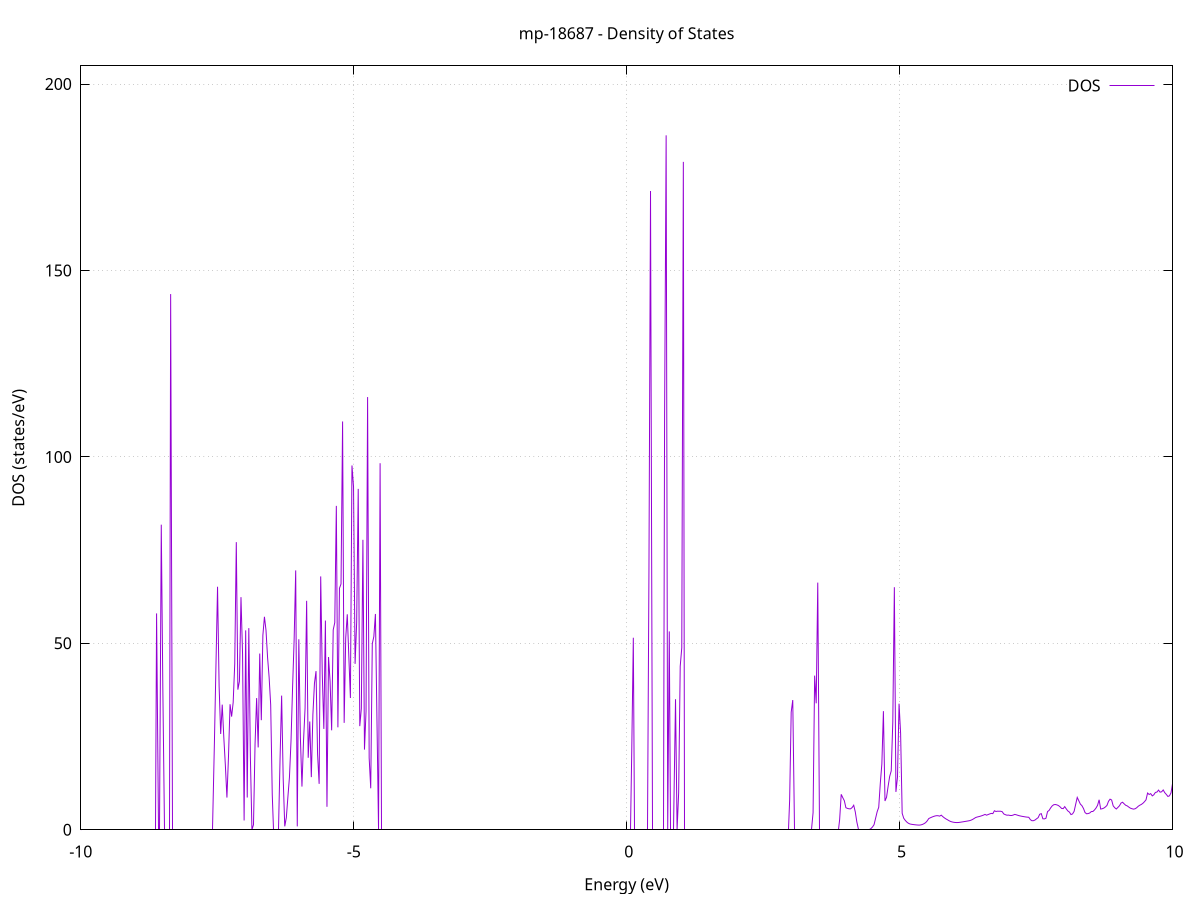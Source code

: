 set title 'mp-18687 - Density of States'
set xlabel 'Energy (eV)'
set ylabel 'DOS (states/eV)'
set grid
set xrange [-10:10]
set yrange [0:204.880]
set xzeroaxis lt -1
set terminal png size 800,600
set output 'mp-18687_dos_gnuplot.png'
plot '-' using 1:2 with lines title 'DOS'
-37.533400 0.000000
-37.504800 0.000000
-37.476200 0.000000
-37.447500 0.000000
-37.418900 0.000000
-37.390200 0.000000
-37.361600 0.000000
-37.333000 0.000000
-37.304300 0.000000
-37.275700 0.000000
-37.247100 0.000000
-37.218400 0.000000
-37.189800 0.000000
-37.161200 0.000000
-37.132500 0.000000
-37.103900 0.000000
-37.075300 0.000000
-37.046600 0.000000
-37.018000 0.000000
-36.989300 0.000000
-36.960700 0.000000
-36.932100 0.000000
-36.903400 0.000000
-36.874800 0.000000
-36.846200 0.000000
-36.817500 0.000000
-36.788900 0.000000
-36.760300 0.000000
-36.731600 0.000000
-36.703000 0.000000
-36.674400 0.000000
-36.645700 0.000000
-36.617100 0.000000
-36.588500 0.000000
-36.559800 0.000000
-36.531200 0.000000
-36.502500 0.000000
-36.473900 0.000000
-36.445300 0.000000
-36.416600 0.000000
-36.388000 0.000000
-36.359400 0.000000
-36.330700 0.000000
-36.302100 0.000000
-36.273500 0.000000
-36.244800 0.000000
-36.216200 0.000000
-36.187600 0.000000
-36.158900 0.000000
-36.130300 0.000000
-36.101600 0.000000
-36.073000 0.000000
-36.044400 0.000000
-36.015700 0.000000
-35.987100 0.000000
-35.958500 0.000000
-35.929800 0.000000
-35.901200 0.000000
-35.872600 0.000000
-35.843900 0.000000
-35.815300 0.000000
-35.786700 0.000000
-35.758000 0.000000
-35.729400 0.000000
-35.700700 0.000000
-35.672100 0.000000
-35.643500 0.000000
-35.614800 0.000000
-35.586200 0.000000
-35.557600 0.000000
-35.528900 0.000000
-35.500300 0.000000
-35.471700 0.000000
-35.443000 0.000000
-35.414400 0.000000
-35.385800 0.000000
-35.357100 0.000000
-35.328500 0.000000
-35.299800 0.000000
-35.271200 0.000000
-35.242600 0.000000
-35.213900 0.000000
-35.185300 0.000000
-35.156700 0.000000
-35.128000 0.000000
-35.099400 0.000000
-35.070800 0.000000
-35.042100 0.000000
-35.013500 0.000000
-34.984900 0.000000
-34.956200 0.000000
-34.927600 0.000000
-34.899000 0.000000
-34.870300 0.000000
-34.841700 0.000000
-34.813000 0.000000
-34.784400 0.000000
-34.755800 0.000000
-34.727100 0.000000
-34.698500 0.000000
-34.669900 0.000000
-34.641200 0.000000
-34.612600 0.000000
-34.584000 0.000000
-34.555300 0.000000
-34.526700 0.000000
-34.498100 0.000000
-34.469400 0.000000
-34.440800 0.000000
-34.412100 0.000000
-34.383500 0.000000
-34.354900 0.000000
-34.326200 0.000000
-34.297600 0.000000
-34.269000 0.000000
-34.240300 0.000000
-34.211700 0.000000
-34.183100 0.000000
-34.154400 0.000000
-34.125800 0.000000
-34.097200 0.000000
-34.068500 0.000000
-34.039900 0.000000
-34.011200 0.000000
-33.982600 0.000000
-33.954000 0.000000
-33.925300 0.000000
-33.896700 0.000000
-33.868100 0.000000
-33.839400 0.000000
-33.810800 0.000000
-33.782200 0.000000
-33.753500 0.000000
-33.724900 0.000000
-33.696300 0.000000
-33.667600 0.000000
-33.639000 0.000000
-33.610400 0.000000
-33.581700 0.000000
-33.553100 0.000000
-33.524400 0.000000
-33.495800 0.000000
-33.467200 0.000000
-33.438500 0.000000
-33.409900 0.000000
-33.381300 0.000000
-33.352600 0.000000
-33.324000 0.000000
-33.295400 0.000000
-33.266700 0.000000
-33.238100 0.000000
-33.209500 0.000000
-33.180800 0.000000
-33.152200 0.000000
-33.123500 0.000000
-33.094900 0.000000
-33.066300 0.000000
-33.037600 0.000000
-33.009000 0.000000
-32.980400 0.000000
-32.951700 0.000000
-32.923100 0.000000
-32.894500 0.000000
-32.865800 0.000000
-32.837200 0.000000
-32.808600 0.000000
-32.779900 0.000000
-32.751300 0.000000
-32.722600 0.000000
-32.694000 0.000000
-32.665400 0.000000
-32.636700 0.000000
-32.608100 0.000000
-32.579500 0.000000
-32.550800 0.000000
-32.522200 0.000000
-32.493600 0.000000
-32.464900 0.000000
-32.436300 0.000000
-32.407700 0.000000
-32.379000 0.000000
-32.350400 0.000000
-32.321800 0.000000
-32.293100 0.000000
-32.264500 0.000000
-32.235800 0.000000
-32.207200 0.000000
-32.178600 0.000000
-32.149900 0.000000
-32.121300 0.000000
-32.092700 0.000000
-32.064000 0.000000
-32.035400 0.000000
-32.006800 0.000000
-31.978100 0.000000
-31.949500 0.000000
-31.920900 0.000000
-31.892200 0.000000
-31.863600 0.000000
-31.834900 0.000000
-31.806300 0.000000
-31.777700 0.000000
-31.749000 0.000000
-31.720400 0.000000
-31.691800 0.000000
-31.663100 0.000000
-31.634500 0.000000
-31.605900 0.000000
-31.577200 0.000000
-31.548600 0.000000
-31.520000 0.000000
-31.491300 0.000000
-31.462700 0.000000
-31.434000 0.000000
-31.405400 0.000000
-31.376800 0.000000
-31.348100 0.000000
-31.319500 0.000000
-31.290900 0.000000
-31.262200 0.000000
-31.233600 0.000000
-31.205000 0.000000
-31.176300 0.000000
-31.147700 0.000000
-31.119100 0.000000
-31.090400 0.000000
-31.061800 0.000000
-31.033200 0.000000
-31.004500 0.000000
-30.975900 0.000000
-30.947200 0.000000
-30.918600 0.000000
-30.890000 0.000000
-30.861300 0.000000
-30.832700 0.000000
-30.804100 0.000000
-30.775400 0.000000
-30.746800 0.000000
-30.718200 0.000000
-30.689500 0.000000
-30.660900 0.000000
-30.632300 0.000000
-30.603600 0.000000
-30.575000 0.000000
-30.546300 0.000000
-30.517700 0.000000
-30.489100 0.000000
-30.460400 0.000000
-30.431800 0.000000
-30.403200 0.000000
-30.374500 0.000000
-30.345900 0.000000
-30.317300 0.000000
-30.288600 0.000000
-30.260000 0.000000
-30.231400 0.000000
-30.202700 0.000000
-30.174100 0.000000
-30.145400 0.000000
-30.116800 0.000000
-30.088200 0.000000
-30.059500 0.000000
-30.030900 0.000000
-30.002300 0.000000
-29.973600 0.000000
-29.945000 0.000000
-29.916400 0.000000
-29.887700 0.000000
-29.859100 0.000000
-29.830500 0.000000
-29.801800 0.000000
-29.773200 0.000000
-29.744500 0.000000
-29.715900 0.000000
-29.687300 0.000000
-29.658600 0.000000
-29.630000 0.000000
-29.601400 0.000000
-29.572700 0.000000
-29.544100 0.000000
-29.515500 0.000000
-29.486800 0.000000
-29.458200 0.000000
-29.429600 0.000000
-29.400900 0.000000
-29.372300 0.000000
-29.343700 0.000000
-29.315000 0.000000
-29.286400 0.000000
-29.257700 0.000000
-29.229100 0.000000
-29.200500 0.000000
-29.171800 0.000000
-29.143200 0.000000
-29.114600 0.000000
-29.085900 0.000000
-29.057300 0.000000
-29.028700 0.000000
-29.000000 0.000000
-28.971400 0.000000
-28.942800 0.000000
-28.914100 0.000000
-28.885500 0.000000
-28.856800 0.000000
-28.828200 0.000000
-28.799600 0.000000
-28.770900 0.000000
-28.742300 0.000000
-28.713700 0.000000
-28.685000 0.000000
-28.656400 0.000000
-28.627800 0.000000
-28.599100 0.000000
-28.570500 0.000000
-28.541900 0.000000
-28.513200 0.000000
-28.484600 0.000000
-28.455900 0.000000
-28.427300 0.000000
-28.398700 0.000000
-28.370000 0.000000
-28.341400 0.000000
-28.312800 0.000000
-28.284100 0.000000
-28.255500 0.000000
-28.226900 0.000000
-28.198200 0.000000
-28.169600 0.000000
-28.141000 0.000000
-28.112300 0.000000
-28.083700 0.000000
-28.055100 0.000000
-28.026400 0.000000
-27.997800 0.000000
-27.969100 0.000000
-27.940500 0.000000
-27.911900 0.000000
-27.883200 0.000000
-27.854600 0.000000
-27.826000 0.000000
-27.797300 0.000000
-27.768700 0.000000
-27.740100 0.000000
-27.711400 0.000000
-27.682800 0.000000
-27.654200 0.000000
-27.625500 0.000000
-27.596900 0.000000
-27.568200 0.000000
-27.539600 0.000000
-27.511000 0.000000
-27.482300 0.000000
-27.453700 0.000000
-27.425100 0.000000
-27.396400 0.000000
-27.367800 0.000000
-27.339200 0.000000
-27.310500 0.000000
-27.281900 0.000000
-27.253300 0.000000
-27.224600 0.000000
-27.196000 0.000000
-27.167300 0.000000
-27.138700 0.000000
-27.110100 0.000000
-27.081400 0.000000
-27.052800 0.000000
-27.024200 0.000000
-26.995500 0.000000
-26.966900 0.000000
-26.938300 0.000000
-26.909600 0.000000
-26.881000 0.000000
-26.852400 0.000000
-26.823700 0.000000
-26.795100 0.000000
-26.766500 0.000000
-26.737800 0.000000
-26.709200 0.000000
-26.680500 0.000000
-26.651900 0.000000
-26.623300 0.000000
-26.594600 0.000000
-26.566000 0.000000
-26.537400 0.000000
-26.508700 0.000000
-26.480100 0.000000
-26.451500 0.000000
-26.422800 0.000000
-26.394200 0.000000
-26.365600 0.000000
-26.336900 0.000000
-26.308300 0.000000
-26.279600 0.000000
-26.251000 0.000000
-26.222400 0.000000
-26.193700 0.000000
-26.165100 0.000000
-26.136500 0.000000
-26.107800 0.000000
-26.079200 0.000000
-26.050600 0.000000
-26.021900 0.000000
-25.993300 0.000000
-25.964700 0.000000
-25.936000 0.000000
-25.907400 0.000000
-25.878700 0.000000
-25.850100 0.000000
-25.821500 0.000000
-25.792800 0.000000
-25.764200 0.000000
-25.735600 0.000000
-25.706900 0.000000
-25.678300 0.000000
-25.649700 0.000000
-25.621000 0.000000
-25.592400 0.000000
-25.563800 0.000000
-25.535100 0.000000
-25.506500 0.000000
-25.477900 0.000000
-25.449200 0.000000
-25.420600 0.000000
-25.391900 0.000000
-25.363300 0.000000
-25.334700 0.000000
-25.306000 0.000000
-25.277400 0.000000
-25.248800 0.000000
-25.220100 0.000000
-25.191500 0.000000
-25.162900 0.000000
-25.134200 0.000000
-25.105600 0.000000
-25.077000 0.000000
-25.048300 0.000000
-25.019700 0.000000
-24.991000 0.000000
-24.962400 82.131800
-24.933800 0.000000
-24.905100 34.518200
-24.876500 0.000000
-24.847900 0.000000
-24.819200 0.000000
-24.790600 0.000000
-24.762000 0.000000
-24.733300 0.000000
-24.704700 0.000000
-24.676100 0.000000
-24.647400 0.000000
-24.618800 0.000000
-24.590100 0.000000
-24.561500 0.000000
-24.532900 0.000000
-24.504200 0.000000
-24.475600 0.000000
-24.447000 22.399300
-24.418300 88.417700
-24.389700 63.666600
-24.361100 122.376600
-24.332400 27.985400
-24.303800 53.295700
-24.275200 104.224900
-24.246500 28.168000
-24.217900 0.000000
-24.189200 0.000000
-24.160600 56.988400
-24.132000 279.050800
-24.103300 105.211500
-24.074700 0.000000
-24.046100 0.000000
-24.017400 0.000000
-23.988800 0.000000
-23.960200 0.000000
-23.931500 0.000000
-23.902900 0.000000
-23.874300 0.000000
-23.845600 0.000000
-23.817000 0.000000
-23.788400 0.000000
-23.759700 0.000000
-23.731100 0.000000
-23.702400 0.000000
-23.673800 0.000000
-23.645200 0.000000
-23.616500 0.000000
-23.587900 0.000000
-23.559300 0.000000
-23.530600 18.058000
-23.502000 25.614900
-23.473400 38.226700
-23.444700 29.650400
-23.416100 74.027800
-23.387500 40.524900
-23.358800 0.000000
-23.330200 0.000000
-23.301500 0.000000
-23.272900 0.000000
-23.244300 0.000000
-23.215600 0.000000
-23.187000 0.000000
-23.158400 0.000000
-23.129700 0.000000
-23.101100 0.000000
-23.072500 0.000000
-23.043800 0.000000
-23.015200 0.000000
-22.986600 0.000000
-22.957900 0.000000
-22.929300 0.000000
-22.900600 0.000000
-22.872000 0.000000
-22.843400 0.000000
-22.814700 0.000000
-22.786100 0.000000
-22.757500 0.000000
-22.728800 0.000000
-22.700200 0.000000
-22.671600 0.000000
-22.642900 0.000000
-22.614300 0.000000
-22.585700 0.000000
-22.557000 0.000000
-22.528400 0.000000
-22.499800 0.000000
-22.471100 0.000000
-22.442500 0.000000
-22.413800 0.000000
-22.385200 0.000000
-22.356600 0.000000
-22.327900 0.000000
-22.299300 0.000000
-22.270700 0.000000
-22.242000 0.000000
-22.213400 0.000000
-22.184800 0.000000
-22.156100 0.000000
-22.127500 0.000000
-22.098900 0.000000
-22.070200 0.000000
-22.041600 0.000000
-22.012900 0.000000
-21.984300 0.000000
-21.955700 0.000000
-21.927000 0.000000
-21.898400 0.000000
-21.869800 0.000000
-21.841100 0.000000
-21.812500 0.000000
-21.783900 0.000000
-21.755200 0.000000
-21.726600 0.000000
-21.698000 0.000000
-21.669300 0.000000
-21.640700 0.000000
-21.612000 0.000000
-21.583400 0.000000
-21.554800 0.000000
-21.526100 0.000000
-21.497500 0.000000
-21.468900 0.000000
-21.440200 0.000000
-21.411600 0.000000
-21.383000 0.000000
-21.354300 0.000000
-21.325700 0.000000
-21.297100 0.000000
-21.268400 0.000000
-21.239800 0.000000
-21.211200 0.000000
-21.182500 0.000000
-21.153900 0.000000
-21.125200 0.000000
-21.096600 0.000000
-21.068000 0.000000
-21.039300 0.000000
-21.010700 0.000000
-20.982100 0.000000
-20.953400 0.000000
-20.924800 0.000000
-20.896200 0.000000
-20.867500 0.000000
-20.838900 0.000000
-20.810300 0.000000
-20.781600 0.000000
-20.753000 0.000000
-20.724300 0.000000
-20.695700 0.000000
-20.667100 0.000000
-20.638400 0.000000
-20.609800 0.000000
-20.581200 0.000000
-20.552500 0.000000
-20.523900 0.000000
-20.495300 0.000000
-20.466600 0.000000
-20.438000 0.000000
-20.409400 0.000000
-20.380700 0.000000
-20.352100 0.000000
-20.323400 0.000000
-20.294800 0.000000
-20.266200 0.000000
-20.237500 0.000000
-20.208900 0.000000
-20.180300 0.000000
-20.151600 0.000000
-20.123000 0.000000
-20.094400 0.000000
-20.065700 0.000000
-20.037100 0.000000
-20.008500 0.000000
-19.979800 0.000000
-19.951200 0.000000
-19.922600 0.000000
-19.893900 0.000000
-19.865300 0.000000
-19.836600 0.000000
-19.808000 0.000000
-19.779400 0.000000
-19.750700 0.000000
-19.722100 0.000000
-19.693500 0.000000
-19.664800 0.000000
-19.636200 0.000000
-19.607600 0.000000
-19.578900 0.000000
-19.550300 0.000000
-19.521700 0.000000
-19.493000 0.000000
-19.464400 0.000000
-19.435700 0.000000
-19.407100 0.000000
-19.378500 0.000000
-19.349800 0.000000
-19.321200 0.000000
-19.292600 0.000000
-19.263900 0.000000
-19.235300 0.000000
-19.206700 0.000000
-19.178000 0.000000
-19.149400 0.000000
-19.120800 0.000000
-19.092100 0.000000
-19.063500 0.000000
-19.034800 0.000000
-19.006200 0.000000
-18.977600 0.000000
-18.948900 0.000000
-18.920300 0.000000
-18.891700 0.000000
-18.863000 0.000000
-18.834400 0.000000
-18.805800 0.000000
-18.777100 0.000000
-18.748500 0.000000
-18.719900 0.000000
-18.691200 0.000000
-18.662600 0.000000
-18.633900 0.000000
-18.605300 0.000000
-18.576700 0.000000
-18.548000 0.000000
-18.519400 0.000000
-18.490800 0.000000
-18.462100 0.000000
-18.433500 0.000000
-18.404900 0.000000
-18.376200 0.000000
-18.347600 0.000000
-18.319000 0.000000
-18.290300 0.000000
-18.261700 0.000000
-18.233100 0.000000
-18.204400 0.000000
-18.175800 0.000000
-18.147100 0.000000
-18.118500 0.000000
-18.089900 0.000000
-18.061200 0.000000
-18.032600 0.000000
-18.004000 0.000000
-17.975300 0.000000
-17.946700 0.000000
-17.918100 0.000000
-17.889400 0.000000
-17.860800 0.000000
-17.832200 0.000000
-17.803500 0.000000
-17.774900 0.000000
-17.746200 0.000000
-17.717600 0.000000
-17.689000 0.000000
-17.660300 0.000000
-17.631700 0.000000
-17.603100 0.000000
-17.574400 0.000000
-17.545800 0.000000
-17.517200 0.000000
-17.488500 0.000000
-17.459900 0.000000
-17.431300 0.000000
-17.402600 0.000000
-17.374000 0.000000
-17.345300 0.000000
-17.316700 0.000000
-17.288100 0.000000
-17.259400 0.000000
-17.230800 0.000000
-17.202200 0.000000
-17.173500 0.000000
-17.144900 0.000000
-17.116300 0.000000
-17.087600 0.000000
-17.059000 0.000000
-17.030400 0.000000
-17.001700 0.000000
-16.973100 0.000000
-16.944500 0.000000
-16.915800 0.000000
-16.887200 0.000000
-16.858500 0.000000
-16.829900 0.000000
-16.801300 0.000000
-16.772600 0.000000
-16.744000 0.000000
-16.715400 0.000000
-16.686700 0.000000
-16.658100 0.000000
-16.629500 0.000000
-16.600800 0.000000
-16.572200 0.000000
-16.543600 0.000000
-16.514900 0.000000
-16.486300 0.000000
-16.457600 0.000000
-16.429000 0.000000
-16.400400 0.000000
-16.371700 0.000000
-16.343100 0.000000
-16.314500 0.000000
-16.285800 0.000000
-16.257200 0.000000
-16.228600 0.000000
-16.199900 0.000000
-16.171300 0.000000
-16.142700 0.000000
-16.114000 0.000000
-16.085400 0.000000
-16.056700 0.000000
-16.028100 0.000000
-15.999500 0.000000
-15.970800 0.000000
-15.942200 0.000000
-15.913600 0.000000
-15.884900 0.000000
-15.856300 0.000000
-15.827700 0.000000
-15.799000 0.000000
-15.770400 0.000000
-15.741800 0.000000
-15.713100 0.000000
-15.684500 0.000000
-15.655900 0.000000
-15.627200 0.000000
-15.598600 0.000000
-15.569900 0.000000
-15.541300 0.000000
-15.512700 0.000000
-15.484000 0.000000
-15.455400 0.000000
-15.426800 0.000000
-15.398100 0.000000
-15.369500 0.000000
-15.340900 0.000000
-15.312200 0.000000
-15.283600 0.000000
-15.255000 0.000000
-15.226300 0.000000
-15.197700 0.000000
-15.169000 0.000000
-15.140400 0.000000
-15.111800 0.000000
-15.083100 0.000000
-15.054500 0.000000
-15.025900 0.000000
-14.997200 0.000000
-14.968600 0.000000
-14.940000 0.000000
-14.911300 0.000000
-14.882700 0.000000
-14.854100 0.000000
-14.825400 0.000000
-14.796800 0.000000
-14.768100 0.000000
-14.739500 0.000000
-14.710900 0.000000
-14.682200 0.000000
-14.653600 0.000000
-14.625000 0.000000
-14.596300 0.000000
-14.567700 0.000000
-14.539100 0.000000
-14.510400 0.000000
-14.481800 0.000000
-14.453200 0.000000
-14.424500 0.000000
-14.395900 0.000000
-14.367200 0.000000
-14.338600 0.000000
-14.310000 0.000000
-14.281300 0.000000
-14.252700 0.000000
-14.224100 0.000000
-14.195400 0.000000
-14.166800 0.000000
-14.138200 0.000000
-14.109500 0.000000
-14.080900 0.000000
-14.052300 0.000000
-14.023600 0.000000
-13.995000 0.000000
-13.966400 0.000000
-13.937700 0.000000
-13.909100 0.000000
-13.880400 0.000000
-13.851800 0.000000
-13.823200 0.000000
-13.794500 0.000000
-13.765900 0.000000
-13.737300 0.000000
-13.708600 0.000000
-13.680000 0.000000
-13.651400 0.000000
-13.622700 0.000000
-13.594100 0.000000
-13.565500 0.000000
-13.536800 0.000000
-13.508200 0.000000
-13.479500 0.000000
-13.450900 0.000000
-13.422300 0.000000
-13.393600 0.000000
-13.365000 0.000000
-13.336400 0.000000
-13.307700 0.000000
-13.279100 0.000000
-13.250500 0.000000
-13.221800 0.000000
-13.193200 0.000000
-13.164600 0.000000
-13.135900 0.000000
-13.107300 0.000000
-13.078600 0.000000
-13.050000 0.000000
-13.021400 0.000000
-12.992700 0.000000
-12.964100 0.000000
-12.935500 0.000000
-12.906800 0.000000
-12.878200 0.000000
-12.849600 0.000000
-12.820900 0.000000
-12.792300 0.000000
-12.763700 0.000000
-12.735000 0.000000
-12.706400 0.000000
-12.677800 0.000000
-12.649100 0.000000
-12.620500 0.000000
-12.591800 0.000000
-12.563200 0.000000
-12.534600 0.000000
-12.505900 0.000000
-12.477300 0.000000
-12.448700 0.000000
-12.420000 0.000000
-12.391400 0.000000
-12.362800 0.000000
-12.334100 0.000000
-12.305500 0.000000
-12.276900 0.000000
-12.248200 0.000000
-12.219600 0.000000
-12.190900 0.000000
-12.162300 0.000000
-12.133700 0.000000
-12.105000 0.000000
-12.076400 0.000000
-12.047800 0.000000
-12.019100 0.000000
-11.990500 0.000000
-11.961900 0.000000
-11.933200 0.000000
-11.904600 0.000000
-11.876000 0.000000
-11.847300 0.000000
-11.818700 0.000000
-11.790000 0.000000
-11.761400 0.000000
-11.732800 0.000000
-11.704100 0.000000
-11.675500 0.000000
-11.646900 0.000000
-11.618200 0.000000
-11.589600 0.000000
-11.561000 0.000000
-11.532300 0.000000
-11.503700 0.000000
-11.475100 0.000000
-11.446400 0.000000
-11.417800 0.000000
-11.389200 0.000000
-11.360500 0.000000
-11.331900 0.000000
-11.303200 0.000000
-11.274600 0.000000
-11.246000 0.000000
-11.217300 0.000000
-11.188700 0.000000
-11.160100 0.000000
-11.131400 0.000000
-11.102800 0.000000
-11.074200 0.000000
-11.045500 0.000000
-11.016900 0.000000
-10.988300 0.000000
-10.959600 0.000000
-10.931000 0.000000
-10.902300 0.000000
-10.873700 0.000000
-10.845100 0.000000
-10.816400 0.000000
-10.787800 0.000000
-10.759200 0.000000
-10.730500 0.000000
-10.701900 0.000000
-10.673300 0.000000
-10.644600 0.000000
-10.616000 0.000000
-10.587400 0.000000
-10.558700 0.000000
-10.530100 0.000000
-10.501400 0.000000
-10.472800 0.000000
-10.444200 0.000000
-10.415500 0.000000
-10.386900 0.000000
-10.358300 0.000000
-10.329600 0.000000
-10.301000 0.000000
-10.272400 0.000000
-10.243700 0.000000
-10.215100 0.000000
-10.186500 0.000000
-10.157800 0.000000
-10.129200 0.000000
-10.100600 0.000000
-10.071900 0.000000
-10.043300 0.000000
-10.014600 0.000000
-9.986000 0.000000
-9.957400 0.000000
-9.928700 0.000000
-9.900100 0.000000
-9.871500 0.000000
-9.842800 0.000000
-9.814200 0.000000
-9.785600 0.000000
-9.756900 0.000000
-9.728300 0.000000
-9.699700 0.000000
-9.671000 0.000000
-9.642400 0.000000
-9.613700 0.000000
-9.585100 0.000000
-9.556500 0.000000
-9.527800 0.000000
-9.499200 0.000000
-9.470600 0.000000
-9.441900 0.000000
-9.413300 0.000000
-9.384700 0.000000
-9.356000 0.000000
-9.327400 0.000000
-9.298800 0.000000
-9.270100 0.000000
-9.241500 0.000000
-9.212800 0.000000
-9.184200 0.000000
-9.155600 0.000000
-9.126900 0.000000
-9.098300 0.000000
-9.069700 0.000000
-9.041000 0.000000
-9.012400 0.000000
-8.983800 0.000000
-8.955100 0.000000
-8.926500 0.000000
-8.897900 0.000000
-8.869200 0.000000
-8.840600 0.000000
-8.811900 0.000000
-8.783300 0.000000
-8.754700 0.000000
-8.726000 0.000000
-8.697400 0.000000
-8.668800 0.000000
-8.640100 0.000000
-8.611500 58.039900
-8.582900 0.000000
-8.554200 0.000000
-8.525600 81.825600
-8.497000 37.996500
-8.468300 0.000000
-8.439700 0.000000
-8.411100 0.000000
-8.382400 0.000000
-8.353800 143.683300
-8.325100 0.000000
-8.296500 0.000000
-8.267900 0.000000
-8.239200 0.000000
-8.210600 0.000000
-8.182000 0.000000
-8.153300 0.000000
-8.124700 0.000000
-8.096100 0.000000
-8.067400 0.000000
-8.038800 0.000000
-8.010200 0.000000
-7.981500 0.000000
-7.952900 0.000000
-7.924200 0.000000
-7.895600 0.000000
-7.867000 0.000000
-7.838300 0.000000
-7.809700 0.000000
-7.781100 0.000000
-7.752400 0.000000
-7.723800 0.000000
-7.695200 0.000000
-7.666500 0.000000
-7.637900 0.000000
-7.609300 0.000000
-7.580600 0.000000
-7.552000 23.478000
-7.523300 44.388600
-7.494700 65.177400
-7.466100 38.595400
-7.437400 25.696600
-7.408800 33.562300
-7.380200 24.841600
-7.351500 17.301500
-7.322900 8.639300
-7.294300 19.579600
-7.265600 33.671700
-7.237000 30.351900
-7.208400 34.161600
-7.179700 44.515800
-7.151100 77.153000
-7.122500 37.580400
-7.093800 39.815200
-7.065200 62.388300
-7.036500 47.090500
-7.007900 2.502100
-6.979300 53.494800
-6.950600 8.647200
-6.922000 54.079600
-6.893400 19.737900
-6.864700 0.000000
-6.836100 1.346700
-6.807500 23.024500
-6.778800 35.323100
-6.750200 22.088200
-6.721600 47.260600
-6.692900 29.385600
-6.664300 52.159200
-6.635600 57.120600
-6.607000 53.509200
-6.578400 46.267400
-6.549700 40.876800
-6.521100 33.532700
-6.492500 9.458000
-6.463800 0.000000
-6.435200 0.000000
-6.406600 0.000000
-6.377900 0.000000
-6.349300 19.120400
-6.320700 35.989500
-6.292000 13.760100
-6.263400 0.916800
-6.234700 3.251200
-6.206100 8.752400
-6.177500 14.079400
-6.148800 23.812400
-6.120200 38.117500
-6.091600 50.941200
-6.062900 69.565400
-6.034300 0.911600
-6.005700 51.087400
-5.977000 24.682800
-5.948400 11.590300
-5.919800 23.788700
-5.891100 32.620900
-5.862500 61.417200
-5.833900 19.304300
-5.805200 29.039700
-5.776600 14.115500
-5.747900 30.925300
-5.719300 39.290900
-5.690700 42.552800
-5.662000 20.239700
-5.633400 12.317100
-5.604800 67.959700
-5.576100 41.776700
-5.547500 27.053900
-5.518900 56.123100
-5.490200 6.160000
-5.461600 46.328800
-5.433000 39.838400
-5.404300 26.672700
-5.375700 53.603900
-5.347000 55.573300
-5.318400 86.878000
-5.289800 27.484300
-5.261100 64.774100
-5.232500 65.935600
-5.203900 109.512500
-5.175200 28.668500
-5.146600 51.447700
-5.118000 57.786600
-5.089300 46.392600
-5.060700 35.350900
-5.032100 97.708600
-5.003400 91.989100
-4.974800 44.502200
-4.946100 55.600300
-4.917500 91.438500
-4.888900 27.795500
-4.860200 32.496400
-4.831600 77.774700
-4.803000 21.498100
-4.774300 31.770800
-4.745700 116.054600
-4.717100 19.284000
-4.688400 11.127200
-4.659800 49.874300
-4.631200 51.831200
-4.602500 57.876200
-4.573900 29.138400
-4.545300 0.000000
-4.516600 98.306700
-4.488000 0.000000
-4.459300 0.000000
-4.430700 0.000000
-4.402100 0.000000
-4.373400 0.000000
-4.344800 0.000000
-4.316200 0.000000
-4.287500 0.000000
-4.258900 0.000000
-4.230300 0.000000
-4.201600 0.000000
-4.173000 0.000000
-4.144400 0.000000
-4.115700 0.000000
-4.087100 0.000000
-4.058400 0.000000
-4.029800 0.000000
-4.001200 0.000000
-3.972500 0.000000
-3.943900 0.000000
-3.915300 0.000000
-3.886600 0.000000
-3.858000 0.000000
-3.829400 0.000000
-3.800700 0.000000
-3.772100 0.000000
-3.743500 0.000000
-3.714800 0.000000
-3.686200 0.000000
-3.657500 0.000000
-3.628900 0.000000
-3.600300 0.000000
-3.571600 0.000000
-3.543000 0.000000
-3.514400 0.000000
-3.485700 0.000000
-3.457100 0.000000
-3.428500 0.000000
-3.399800 0.000000
-3.371200 0.000000
-3.342600 0.000000
-3.313900 0.000000
-3.285300 0.000000
-3.256600 0.000000
-3.228000 0.000000
-3.199400 0.000000
-3.170700 0.000000
-3.142100 0.000000
-3.113500 0.000000
-3.084800 0.000000
-3.056200 0.000000
-3.027600 0.000000
-2.998900 0.000000
-2.970300 0.000000
-2.941700 0.000000
-2.913000 0.000000
-2.884400 0.000000
-2.855800 0.000000
-2.827100 0.000000
-2.798500 0.000000
-2.769800 0.000000
-2.741200 0.000000
-2.712600 0.000000
-2.683900 0.000000
-2.655300 0.000000
-2.626700 0.000000
-2.598000 0.000000
-2.569400 0.000000
-2.540800 0.000000
-2.512100 0.000000
-2.483500 0.000000
-2.454900 0.000000
-2.426200 0.000000
-2.397600 0.000000
-2.368900 0.000000
-2.340300 0.000000
-2.311700 0.000000
-2.283000 0.000000
-2.254400 0.000000
-2.225800 0.000000
-2.197100 0.000000
-2.168500 0.000000
-2.139900 0.000000
-2.111200 0.000000
-2.082600 0.000000
-2.054000 0.000000
-2.025300 0.000000
-1.996700 0.000000
-1.968000 0.000000
-1.939400 0.000000
-1.910800 0.000000
-1.882100 0.000000
-1.853500 0.000000
-1.824900 0.000000
-1.796200 0.000000
-1.767600 0.000000
-1.739000 0.000000
-1.710300 0.000000
-1.681700 0.000000
-1.653100 0.000000
-1.624400 0.000000
-1.595800 0.000000
-1.567200 0.000000
-1.538500 0.000000
-1.509900 0.000000
-1.481200 0.000000
-1.452600 0.000000
-1.424000 0.000000
-1.395300 0.000000
-1.366700 0.000000
-1.338100 0.000000
-1.309400 0.000000
-1.280800 0.000000
-1.252200 0.000000
-1.223500 0.000000
-1.194900 0.000000
-1.166300 0.000000
-1.137600 0.000000
-1.109000 0.000000
-1.080300 0.000000
-1.051700 0.000000
-1.023100 0.000000
-0.994400 0.000000
-0.965800 0.000000
-0.937200 0.000000
-0.908500 0.000000
-0.879900 0.000000
-0.851300 0.000000
-0.822600 0.000000
-0.794000 0.000000
-0.765400 0.000000
-0.736700 0.000000
-0.708100 0.000000
-0.679400 0.000000
-0.650800 0.000000
-0.622200 0.000000
-0.593500 0.000000
-0.564900 0.000000
-0.536300 0.000000
-0.507600 0.000000
-0.479000 0.000000
-0.450400 0.000000
-0.421700 0.000000
-0.393100 0.000000
-0.364500 0.000000
-0.335800 0.000000
-0.307200 0.000000
-0.278600 0.000000
-0.249900 0.000000
-0.221300 0.000000
-0.192600 0.000000
-0.164000 0.000000
-0.135400 0.000000
-0.106700 0.000000
-0.078100 0.000000
-0.049500 0.000000
-0.020800 0.000000
0.007800 0.000000
0.036400 0.000000
0.065100 0.000000
0.093700 21.229000
0.122300 51.495800
0.151000 0.000000
0.179600 0.000000
0.208300 0.000000
0.236900 0.000000
0.265500 0.000000
0.294200 0.000000
0.322800 0.000000
0.351400 0.000000
0.380100 0.000000
0.408700 69.584900
0.437300 171.315900
0.466000 0.000000
0.494600 0.000000
0.523200 0.000000
0.551900 0.000000
0.580500 0.000000
0.609200 0.000000
0.637800 0.000000
0.666400 0.000000
0.695100 110.732900
0.723700 186.254200
0.752300 0.000000
0.781000 53.199100
0.809600 0.000000
0.838200 0.000000
0.866900 0.000000
0.895500 35.016100
0.924100 0.000000
0.952800 9.925000
0.981400 43.832200
1.010000 48.816800
1.038700 179.125600
1.067300 0.000000
1.096000 0.000000
1.124600 0.000000
1.153200 0.000000
1.181900 0.000000
1.210500 0.000000
1.239100 0.000000
1.267800 0.000000
1.296400 0.000000
1.325000 0.000000
1.353700 0.000000
1.382300 0.000000
1.410900 0.000000
1.439600 0.000000
1.468200 0.000000
1.496900 0.000000
1.525500 0.000000
1.554100 0.000000
1.582800 0.000000
1.611400 0.000000
1.640000 0.000000
1.668700 0.000000
1.697300 0.000000
1.725900 0.000000
1.754600 0.000000
1.783200 0.000000
1.811800 0.000000
1.840500 0.000000
1.869100 0.000000
1.897800 0.000000
1.926400 0.000000
1.955000 0.000000
1.983700 0.000000
2.012300 0.000000
2.040900 0.000000
2.069600 0.000000
2.098200 0.000000
2.126800 0.000000
2.155500 0.000000
2.184100 0.000000
2.212700 0.000000
2.241400 0.000000
2.270000 0.000000
2.298700 0.000000
2.327300 0.000000
2.355900 0.000000
2.384600 0.000000
2.413200 0.000000
2.441800 0.000000
2.470500 0.000000
2.499100 0.000000
2.527700 0.000000
2.556400 0.000000
2.585000 0.000000
2.613600 0.000000
2.642300 0.000000
2.670900 0.000000
2.699500 0.000000
2.728200 0.000000
2.756800 0.000000
2.785500 0.000000
2.814100 0.000000
2.842700 0.000000
2.871400 0.000000
2.900000 0.000000
2.928600 0.000000
2.957300 0.000000
2.985900 7.877700
3.014500 31.562500
3.043200 34.793900
3.071800 0.000000
3.100400 0.000000
3.129100 0.000000
3.157700 0.000000
3.186400 0.000000
3.215000 0.000000
3.243600 0.000000
3.272300 0.000000
3.300900 0.000000
3.329500 0.000000
3.358200 0.000000
3.386800 0.000000
3.415400 4.581600
3.444100 41.353300
3.472700 33.914400
3.501300 66.284600
3.530000 0.000000
3.558600 0.000000
3.587300 0.000000
3.615900 0.000000
3.644500 0.000000
3.673200 0.000000
3.701800 0.000000
3.730400 0.000000
3.759100 0.000000
3.787700 0.000000
3.816300 0.000000
3.845000 0.000000
3.873600 0.000000
3.902200 2.746200
3.930900 9.506700
3.959500 8.611500
3.988100 7.789700
4.016800 5.915900
4.045400 5.733800
4.074100 5.627500
4.102700 5.621800
4.131300 5.963500
4.160000 6.580100
4.188600 4.789500
4.217200 2.092600
4.245900 0.000000
4.274500 0.000000
4.303100 0.000000
4.331800 0.000000
4.360400 0.000000
4.389000 0.000000
4.417700 0.000000
4.446300 0.066000
4.475000 0.313300
4.503600 0.743900
4.532200 1.357900
4.560900 3.097100
4.589500 4.842000
4.618100 6.032900
4.646800 12.413800
4.675400 17.640200
4.704000 31.811200
4.732700 7.719800
4.761300 8.728700
4.789900 11.631100
4.818600 14.301500
4.847200 15.798400
4.875900 28.896900
4.904500 65.054600
4.933100 10.154400
4.961800 14.097600
4.990400 33.824500
5.019000 25.904500
5.047700 4.415400
5.076300 3.086000
5.104900 2.509300
5.133600 2.061200
5.162200 1.741700
5.190800 1.550900
5.219500 1.469100
5.248100 1.406600
5.276700 1.352300
5.305400 1.306300
5.334000 1.268400
5.362700 1.253700
5.391300 1.309200
5.419900 1.438400
5.448600 1.641900
5.477200 1.916400
5.505800 2.378000
5.534500 3.001900
5.563100 3.210100
5.591700 3.397400
5.620400 3.563100
5.649000 3.699800
5.677600 3.778500
5.706300 3.764600
5.734900 3.662800
5.763600 3.918600
5.792200 3.528700
5.820800 3.193700
5.849500 2.913600
5.878100 2.679300
5.906700 2.427800
5.935400 2.222700
5.964000 2.096400
5.992600 2.006200
6.021300 1.952300
6.049900 1.934600
6.078500 1.953100
6.107200 2.007400
6.135800 2.075500
6.164500 2.144800
6.193100 2.215300
6.221700 2.287000
6.250400 2.360000
6.279000 2.434400
6.307600 2.564900
6.336300 2.758500
6.364900 3.015300
6.393500 3.284600
6.422200 3.423100
6.450800 3.523900
6.479400 3.640000
6.508100 3.775300
6.536700 3.929600
6.565300 4.118700
6.594000 3.912500
6.622600 4.086600
6.651300 4.252500
6.679900 4.392600
6.708500 4.329000
6.737200 5.095300
6.765800 4.909700
6.794400 4.984600
6.823100 4.966100
6.851700 4.969600
6.880300 4.846500
6.909000 4.248700
6.937600 4.049100
6.966200 3.909900
6.994900 3.934900
7.023500 3.845900
7.052200 3.822900
7.080800 3.937000
7.109400 4.123600
7.138100 4.020000
7.166700 3.879400
7.195300 3.760900
7.224000 3.664700
7.252600 3.584400
7.281200 3.509000
7.309900 3.437700
7.338500 3.388000
7.367100 3.353200
7.395800 2.723100
7.424400 2.435500
7.453100 2.442000
7.481700 2.619200
7.510300 2.951800
7.539000 3.259200
7.567600 4.163300
7.596200 4.325100
7.624900 2.956500
7.653500 2.913300
7.682100 3.099700
7.710800 4.875800
7.739400 5.196400
7.768000 5.877600
7.796700 6.412500
7.825300 6.722800
7.854000 6.777800
7.882600 6.675300
7.911200 6.490300
7.939900 6.158500
7.968500 5.722000
7.997100 5.674700
8.025800 6.209400
8.054400 5.592200
8.083000 5.050700
8.111700 4.736400
8.140300 4.075700
8.168900 4.250400
8.197600 4.940000
8.226200 6.827800
8.254800 8.673700
8.283500 7.788700
8.312100 6.890700
8.340800 6.461600
8.369400 5.707900
8.398000 4.609500
8.426700 4.288400
8.455300 4.351200
8.483900 4.501300
8.512600 4.886800
8.541200 4.904200
8.569800 5.295300
8.598500 5.824900
8.627100 6.553600
8.655700 8.041800
8.684400 5.555300
8.713000 5.642500
8.741700 5.808700
8.770300 6.117100
8.798900 6.522000
8.827600 7.636100
8.856200 8.210400
8.884800 7.985000
8.913500 6.414900
8.942100 5.908400
8.970700 5.570800
8.999400 5.994000
9.028000 6.428700
9.056600 7.163200
9.085300 7.387400
9.113900 6.963100
9.142600 6.569200
9.171200 6.397800
9.199800 6.081300
9.228500 5.798700
9.257100 5.650100
9.285700 5.536900
9.314400 5.630300
9.343000 5.896900
9.371600 6.299300
9.400300 6.580000
9.428900 6.791600
9.457500 7.100000
9.486200 7.523100
9.514800 8.032800
9.543400 9.852700
9.572100 9.470200
9.600700 9.697400
9.629400 9.089400
9.658000 9.384600
9.686600 10.022400
9.715300 10.114500
9.743900 10.644000
9.772500 10.087200
9.801200 10.188100
9.829800 10.681800
9.858400 9.947600
9.887100 9.478500
9.915700 8.937600
9.944300 9.099900
9.973000 9.904700
10.001600 12.472700
10.030300 11.275800
10.058900 8.718200
10.087500 7.506600
10.116200 6.286900
10.144800 5.811100
10.173400 6.105300
10.202100 6.793500
10.230700 6.818000
10.259300 6.823000
10.288000 7.006600
10.316600 7.249500
10.345200 7.857700
10.373900 9.126800
10.402500 8.460900
10.431200 9.098400
10.459800 9.917200
10.488400 10.107400
10.517100 11.355500
10.545700 9.189500
10.574300 8.970700
10.603000 8.734000
10.631600 8.012200
10.660200 8.029700
10.688900 8.739200
10.717500 10.134600
10.746100 10.659600
10.774800 10.912800
10.803400 9.772400
10.832000 9.809100
10.860700 12.431500
10.889300 10.361300
10.918000 8.749000
10.946600 8.938800
10.975200 9.398300
11.003900 8.334200
11.032500 7.608600
11.061100 8.625100
11.089800 9.945900
11.118400 11.117600
11.147000 12.542100
11.175700 12.168500
11.204300 12.213300
11.232900 11.747300
11.261600 11.641900
11.290200 8.615200
11.318900 9.383900
11.347500 10.532600
11.376100 10.611300
11.404800 10.707000
11.433400 10.681800
11.462000 10.374300
11.490700 9.103400
11.519300 9.635300
11.547900 15.032200
11.576600 12.724400
11.605200 9.771700
11.633800 8.356700
11.662500 7.600100
11.691100 9.313300
11.719800 10.705800
11.748400 11.005100
11.777000 11.495400
11.805700 12.495100
11.834300 14.029300
11.862900 12.741300
11.891600 15.662000
11.920200 10.402600
11.948800 8.562900
11.977500 8.343600
12.006100 8.508700
12.034700 10.590500
12.063400 10.795200
12.092000 10.267900
12.120600 9.248900
12.149300 8.949200
12.177900 9.029000
12.206600 9.369600
12.235200 9.484600
12.263800 11.368500
12.292500 11.151900
12.321100 10.452500
12.349700 10.173300
12.378400 9.938400
12.407000 9.892200
12.435600 8.799000
12.464300 8.491200
12.492900 9.123800
12.521500 8.498300
12.550200 8.625600
12.578800 9.421100
12.607500 10.089900
12.636100 9.444800
12.664700 8.236800
12.693400 9.450800
12.722000 12.924600
12.750600 12.360700
12.779300 11.807300
12.807900 12.086100
12.836500 12.211800
12.865200 10.692600
12.893800 10.320700
12.922400 9.907100
12.951100 9.927200
12.979700 10.730500
13.008400 10.374500
13.037000 9.594000
13.065600 9.521400
13.094300 9.545800
13.122900 9.465100
13.151500 9.357000
13.180200 10.040200
13.208800 10.625100
13.237400 10.533400
13.266100 13.241400
13.294700 12.775800
13.323300 16.200400
13.352000 15.394500
13.380600 17.658000
13.409300 14.832700
13.437900 12.711500
13.466500 12.802900
13.495200 11.957700
13.523800 11.772000
13.552400 12.779300
13.581100 12.851600
13.609700 14.758000
13.638300 13.706700
13.667000 11.482100
13.695600 11.277600
13.724200 11.985600
13.752900 12.757300
13.781500 11.671000
13.810100 11.176300
13.838800 12.316800
13.867400 11.195400
13.896100 10.897100
13.924700 11.927500
13.953300 12.893400
13.982000 12.449700
14.010600 12.293600
14.039200 12.274700
14.067900 13.137200
14.096500 13.215700
14.125100 12.931400
14.153800 12.608400
14.182400 14.698100
14.211000 13.350300
14.239700 12.908700
14.268300 11.880500
14.297000 12.234700
14.325600 12.005000
14.354200 12.177300
14.382900 12.455100
14.411500 13.554700
14.440100 14.954400
14.468800 13.714700
14.497400 14.053500
14.526000 14.759900
14.554700 15.364500
14.583300 14.201300
14.611900 12.822000
14.640600 11.380200
14.669200 9.864200
14.697900 9.434000
14.726500 9.035000
14.755100 12.093800
14.783800 15.199600
14.812400 11.810200
14.841000 11.146000
14.869700 10.807500
14.898300 10.524100
14.926900 9.942100
14.955600 9.887400
14.984200 9.418500
15.012800 9.326600
15.041500 9.655900
15.070100 8.320500
15.098700 7.269500
15.127400 7.058700
15.156000 6.961100
15.184700 7.197300
15.213300 7.555300
15.241900 8.079900
15.270600 9.225700
15.299200 12.092000
15.327800 11.935500
15.356500 9.182900
15.385100 9.064900
15.413700 9.306500
15.442400 10.104100
15.471000 12.259700
15.499600 15.278100
15.528300 13.940900
15.556900 13.123200
15.585600 12.681300
15.614200 12.208000
15.642800 11.285100
15.671500 11.767100
15.700100 11.435400
15.728700 9.704700
15.757400 8.793500
15.786000 9.434300
15.814600 8.818900
15.843300 8.429000
15.871900 8.615200
15.900500 9.110300
15.929200 9.856100
15.957800 10.882500
15.986500 10.876900
16.015100 10.004100
16.043700 10.846400
16.072400 10.474100
16.101000 9.255800
16.129600 9.218900
16.158300 9.436800
16.186900 9.177300
16.215500 9.080300
16.244200 9.327200
16.272800 9.352700
16.301400 9.498300
16.330100 10.143400
16.358700 10.397500
16.387300 10.672300
16.416000 10.975600
16.444600 10.592100
16.473300 9.580800
16.501900 9.199300
16.530500 7.303400
16.559200 6.712800
16.587800 6.205100
16.616400 5.795100
16.645100 5.445400
16.673700 5.247700
16.702300 4.485300
16.731000 4.046400
16.759600 3.789800
16.788200 3.319100
16.816900 2.662300
16.845500 2.472800
16.874200 2.406900
16.902800 2.439900
16.931400 1.527300
16.960100 1.299200
16.988700 1.080700
17.017300 0.866000
17.046000 0.633400
17.074600 0.403900
17.103200 0.197900
17.131900 0.015400
17.160500 0.000000
17.189100 0.000000
17.217800 0.000000
17.246400 0.000000
17.275100 0.000000
17.303700 0.000000
17.332300 0.000000
17.361000 0.000000
17.389600 0.000000
17.418200 0.000000
17.446900 0.000000
17.475500 0.000000
17.504100 0.000000
17.532800 0.000000
17.561400 0.000000
17.590000 0.000000
17.618700 0.000000
17.647300 0.000000
17.675900 0.000000
17.704600 0.000000
17.733200 0.000000
17.761900 0.000000
17.790500 0.000000
17.819100 0.000000
17.847800 0.000000
17.876400 0.000000
17.905000 0.000000
17.933700 0.000000
17.962300 0.000000
17.990900 0.000000
18.019600 0.000000
18.048200 0.000000
18.076800 0.000000
18.105500 0.000000
18.134100 0.000000
18.162800 0.000000
18.191400 0.000000
18.220000 0.000000
18.248700 0.000000
18.277300 0.000000
18.305900 0.000000
18.334600 0.000000
18.363200 0.000000
18.391800 0.000000
18.420500 0.000000
18.449100 0.000000
18.477700 0.000000
18.506400 0.000000
18.535000 0.000000
18.563700 0.000000
18.592300 0.000000
18.620900 0.000000
18.649600 0.000000
18.678200 0.000000
18.706800 0.000000
18.735500 0.000000
18.764100 0.000000
18.792700 0.000000
18.821400 0.000000
18.850000 0.000000
18.878600 0.000000
18.907300 0.000000
18.935900 0.000000
18.964600 0.000000
18.993200 0.000000
19.021800 0.000000
19.050500 0.000000
19.079100 0.000000
19.107700 0.000000
19.136400 0.000000
19.165000 0.000000
19.193600 0.000000
19.222300 0.000000
19.250900 0.000000
19.279500 0.000000
19.308200 0.000000
19.336800 0.000000
19.365400 0.000000
19.394100 0.000000
19.422700 0.000000
19.451400 0.000000
19.480000 0.000000
19.508600 0.000000
19.537300 0.000000
19.565900 0.000000
19.594500 0.000000
19.623200 0.000000
19.651800 0.000000
19.680400 0.000000
19.709100 0.000000
19.737700 0.000000
e
